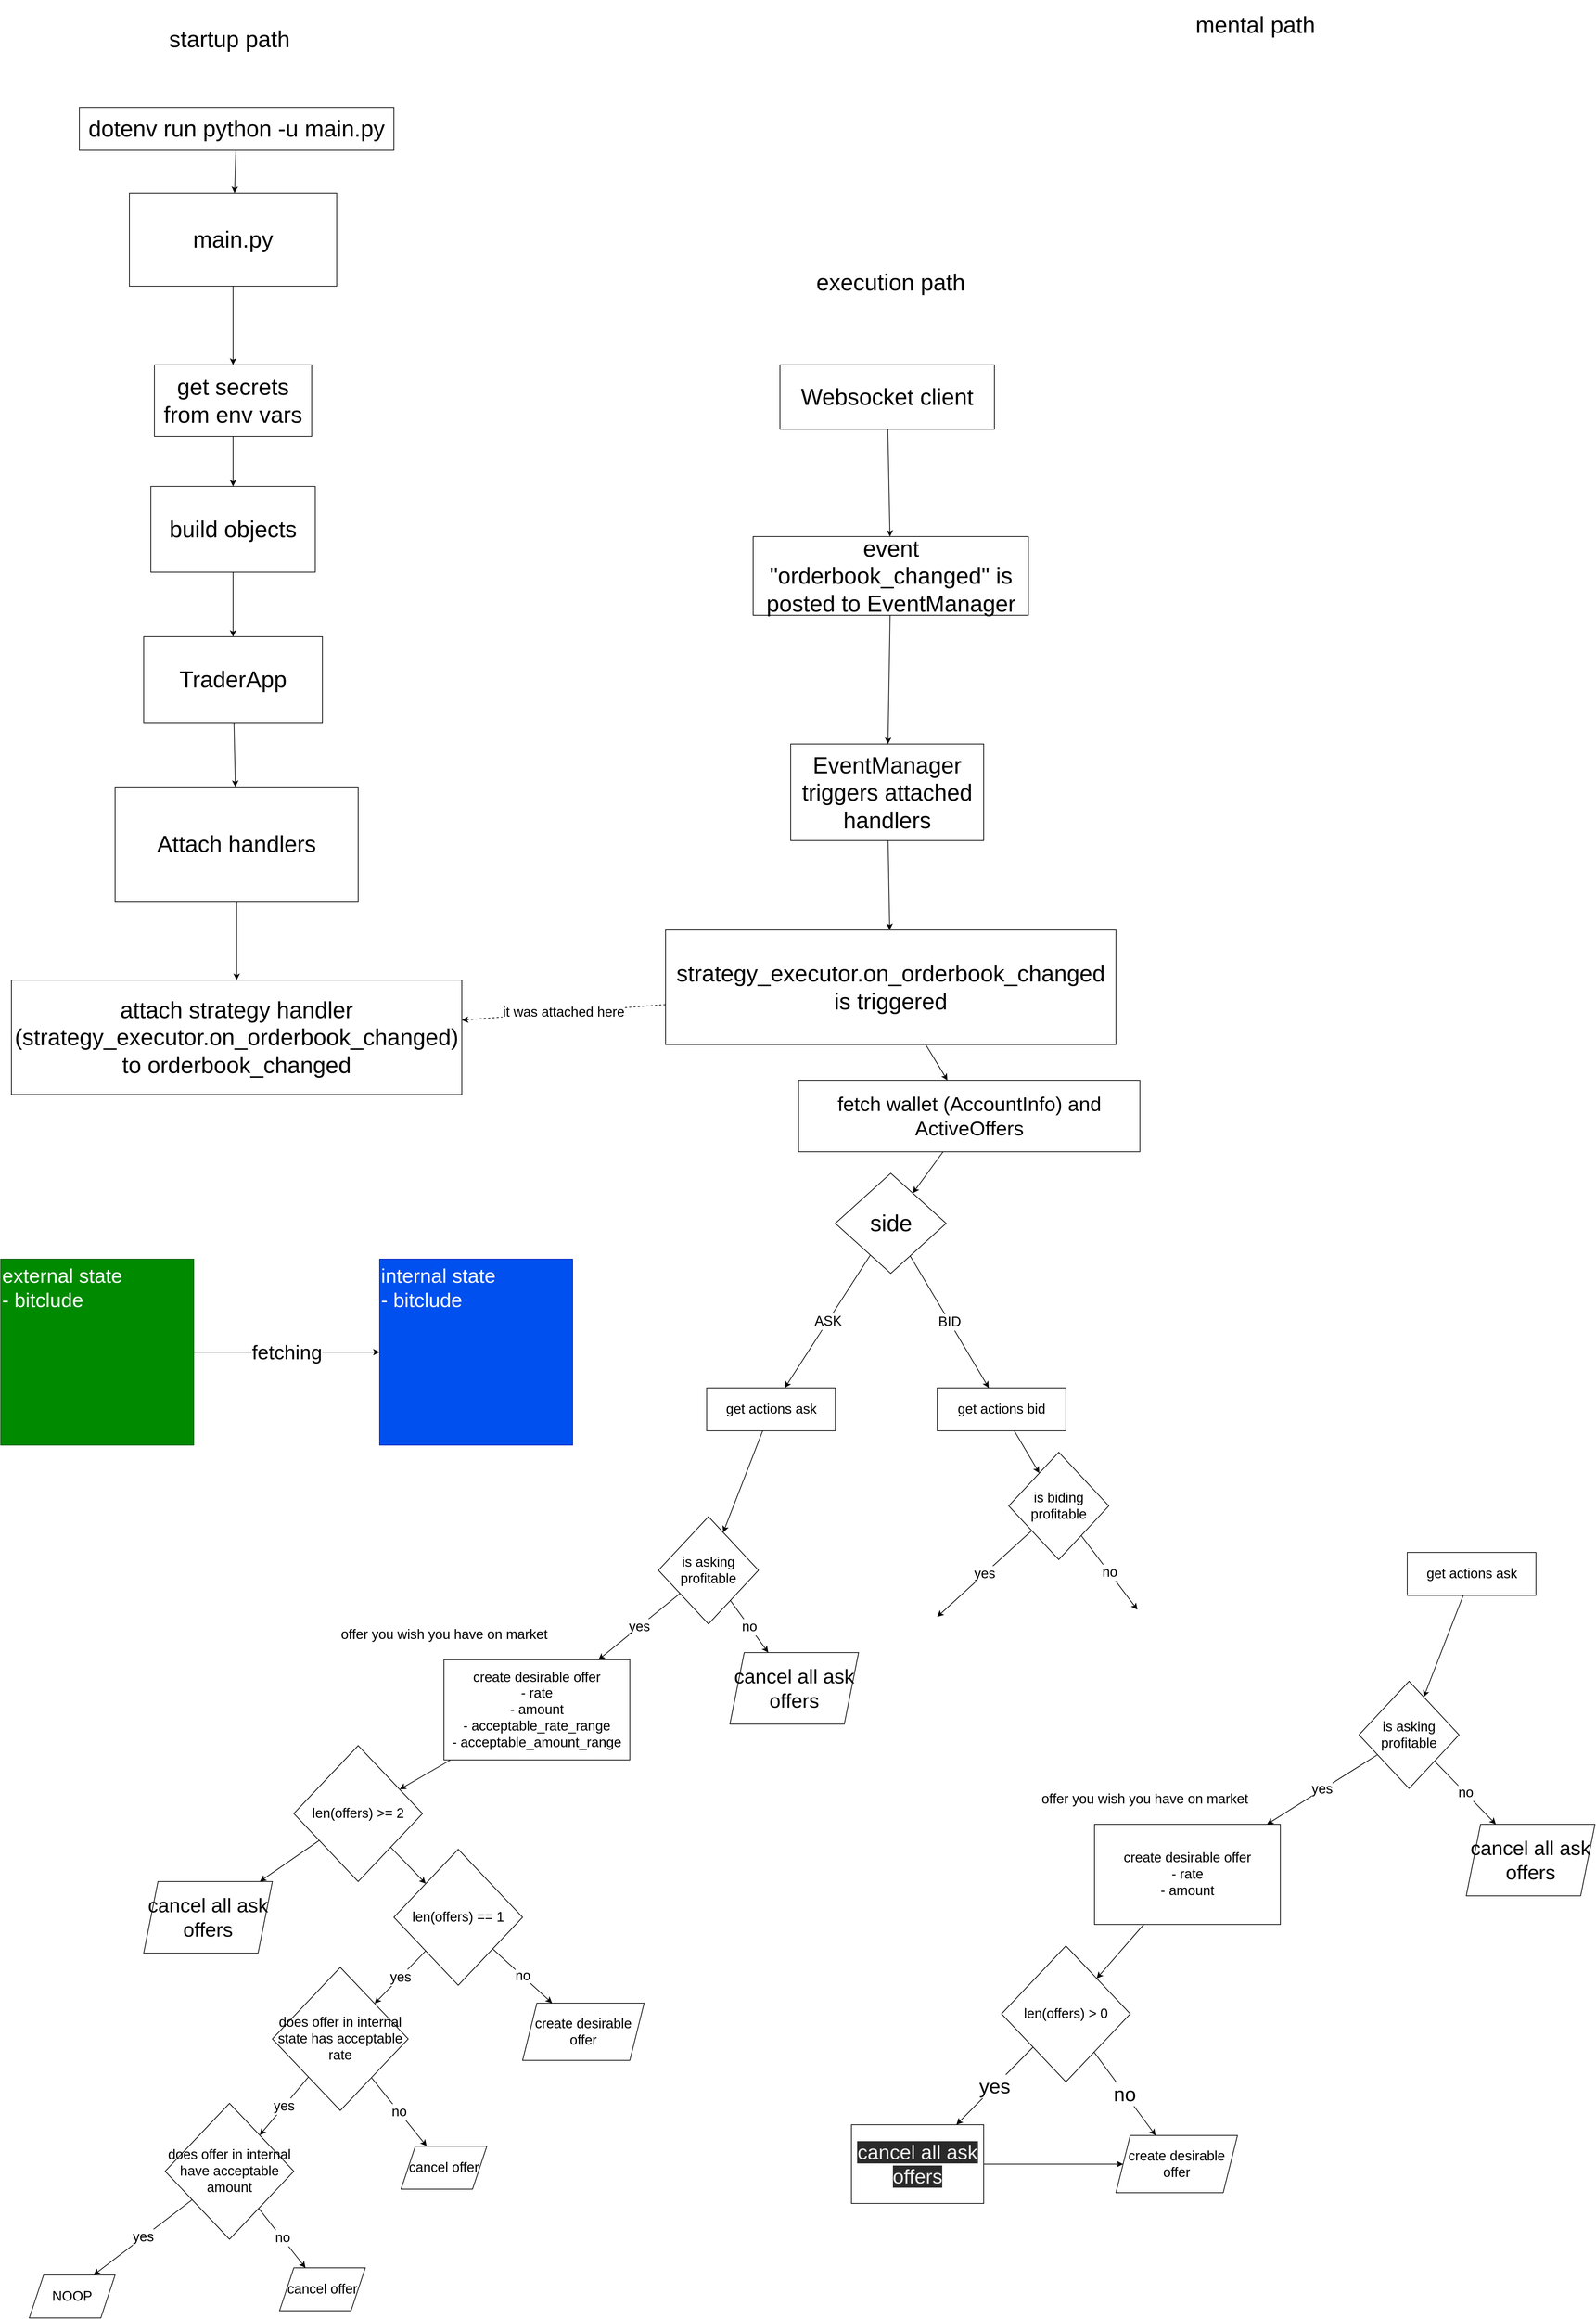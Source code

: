 <mxfile>
    <diagram id="_p4Ns6gV86TjCFkK0jQs" name="Page-1">
        <mxGraphModel dx="6058" dy="3192" grid="1" gridSize="10" guides="1" tooltips="1" connect="1" arrows="1" fold="1" page="1" pageScale="1" pageWidth="850" pageHeight="1100" math="0" shadow="0">
            <root>
                <mxCell id="0"/>
                <mxCell id="1" parent="0"/>
                <mxCell id="15" value="startup path" style="text;html=1;strokeColor=none;fillColor=none;align=center;verticalAlign=middle;whiteSpace=wrap;rounded=0;fontSize=32;" parent="1" vertex="1">
                    <mxGeometry x="-555" y="50" width="230" height="70" as="geometry"/>
                </mxCell>
                <mxCell id="23" style="edgeStyle=none;html=1;fontSize=32;" parent="1" source="16" target="17" edge="1">
                    <mxGeometry relative="1" as="geometry"/>
                </mxCell>
                <mxCell id="16" value="dotenv run python -u main.py" style="rounded=0;whiteSpace=wrap;html=1;fontSize=32;" parent="1" vertex="1">
                    <mxGeometry x="-650" y="180" width="440" height="60" as="geometry"/>
                </mxCell>
                <mxCell id="21" style="edgeStyle=none;html=1;fontSize=32;" parent="1" source="17" target="18" edge="1">
                    <mxGeometry relative="1" as="geometry"/>
                </mxCell>
                <mxCell id="17" value="main.py" style="rounded=0;whiteSpace=wrap;html=1;fontSize=32;" parent="1" vertex="1">
                    <mxGeometry x="-580" y="300" width="290" height="130" as="geometry"/>
                </mxCell>
                <mxCell id="22" style="edgeStyle=none;html=1;fontSize=32;" parent="1" source="18" target="19" edge="1">
                    <mxGeometry relative="1" as="geometry"/>
                </mxCell>
                <mxCell id="18" value="get secrets from env vars" style="rounded=0;whiteSpace=wrap;html=1;fontSize=32;" parent="1" vertex="1">
                    <mxGeometry x="-545" y="540" width="220" height="100" as="geometry"/>
                </mxCell>
                <mxCell id="20" style="edgeStyle=none;html=1;fontSize=32;" parent="1" source="19" target="24" edge="1">
                    <mxGeometry relative="1" as="geometry">
                        <mxPoint x="130" y="780" as="targetPoint"/>
                    </mxGeometry>
                </mxCell>
                <mxCell id="19" value="build objects" style="rounded=0;whiteSpace=wrap;html=1;fontSize=32;" parent="1" vertex="1">
                    <mxGeometry x="-550" y="710" width="230" height="120" as="geometry"/>
                </mxCell>
                <mxCell id="26" style="edgeStyle=none;html=1;fontSize=32;" parent="1" source="24" target="25" edge="1">
                    <mxGeometry relative="1" as="geometry"/>
                </mxCell>
                <mxCell id="24" value="TraderApp" style="rounded=0;whiteSpace=wrap;html=1;fontSize=32;" parent="1" vertex="1">
                    <mxGeometry x="-560" y="920" width="250" height="120" as="geometry"/>
                </mxCell>
                <mxCell id="28" value="" style="edgeStyle=none;html=1;fontSize=32;" parent="1" source="25" target="27" edge="1">
                    <mxGeometry relative="1" as="geometry"/>
                </mxCell>
                <mxCell id="25" value="Attach handlers" style="rounded=0;whiteSpace=wrap;html=1;fontSize=32;" parent="1" vertex="1">
                    <mxGeometry x="-600" y="1130" width="340" height="160" as="geometry"/>
                </mxCell>
                <mxCell id="27" value="attach strategy handler (strategy_executor.on_orderbook_changed) to orderbook_changed" style="whiteSpace=wrap;html=1;fontSize=32;rounded=0;" parent="1" vertex="1">
                    <mxGeometry x="-745" y="1400" width="630" height="160" as="geometry"/>
                </mxCell>
                <mxCell id="29" value="execution path" style="text;html=1;strokeColor=none;fillColor=none;align=center;verticalAlign=middle;whiteSpace=wrap;rounded=0;fontSize=32;" parent="1" vertex="1">
                    <mxGeometry x="370" y="390" width="230" height="70" as="geometry"/>
                </mxCell>
                <mxCell id="31" style="edgeStyle=none;html=1;fontSize=32;" parent="1" source="30" target="32" edge="1">
                    <mxGeometry relative="1" as="geometry">
                        <mxPoint x="480" y="410" as="targetPoint"/>
                    </mxGeometry>
                </mxCell>
                <mxCell id="30" value="Websocket client" style="rounded=0;whiteSpace=wrap;html=1;fontSize=32;" parent="1" vertex="1">
                    <mxGeometry x="330" y="540" width="300" height="90" as="geometry"/>
                </mxCell>
                <mxCell id="36" value="" style="edgeStyle=none;html=1;fontSize=32;" parent="1" source="32" target="35" edge="1">
                    <mxGeometry relative="1" as="geometry"/>
                </mxCell>
                <mxCell id="32" value="event &quot;orderbook_changed&quot; is posted to EventManager" style="rounded=0;whiteSpace=wrap;html=1;fontSize=32;" parent="1" vertex="1">
                    <mxGeometry x="292.5" y="780" width="385" height="110" as="geometry"/>
                </mxCell>
                <mxCell id="34" value="mental path" style="text;html=1;strokeColor=none;fillColor=none;align=center;verticalAlign=middle;whiteSpace=wrap;rounded=0;fontSize=32;" parent="1" vertex="1">
                    <mxGeometry x="880" y="30" width="230" height="70" as="geometry"/>
                </mxCell>
                <mxCell id="37" style="edgeStyle=none;html=1;fontSize=32;" parent="1" source="35" target="39" edge="1">
                    <mxGeometry relative="1" as="geometry">
                        <mxPoint x="480" y="980" as="targetPoint"/>
                    </mxGeometry>
                </mxCell>
                <mxCell id="35" value="EventManager triggers attached handlers" style="whiteSpace=wrap;html=1;fontSize=32;rounded=0;" parent="1" vertex="1">
                    <mxGeometry x="345" y="1070" width="270" height="135" as="geometry"/>
                </mxCell>
                <mxCell id="40" value="it was attached here" style="edgeStyle=none;html=1;fontSize=19;dashed=1;" parent="1" source="39" target="27" edge="1">
                    <mxGeometry relative="1" as="geometry"/>
                </mxCell>
                <mxCell id="99" style="edgeStyle=none;html=1;fontSize=28;" parent="1" source="39" target="98" edge="1">
                    <mxGeometry relative="1" as="geometry"/>
                </mxCell>
                <mxCell id="39" value="strategy_executor.on_orderbook_changed is triggered" style="whiteSpace=wrap;html=1;fontSize=32;rounded=0;" parent="1" vertex="1">
                    <mxGeometry x="170" y="1330" width="630" height="160" as="geometry"/>
                </mxCell>
                <mxCell id="43" value="ASK" style="edgeStyle=none;html=1;fontSize=19;" parent="1" source="41" target="45" edge="1">
                    <mxGeometry relative="1" as="geometry">
                        <mxPoint x="300.0" y="1950" as="targetPoint"/>
                    </mxGeometry>
                </mxCell>
                <mxCell id="44" value="BID" style="edgeStyle=none;html=1;fontSize=19;" parent="1" source="41" target="46" edge="1">
                    <mxGeometry relative="1" as="geometry">
                        <mxPoint x="680.0" y="1940" as="targetPoint"/>
                    </mxGeometry>
                </mxCell>
                <mxCell id="41" value="side" style="rhombus;whiteSpace=wrap;html=1;fontSize=32;rounded=0;" parent="1" vertex="1">
                    <mxGeometry x="407.5" y="1670" width="155" height="140" as="geometry"/>
                </mxCell>
                <mxCell id="49" style="edgeStyle=none;html=1;fontSize=19;" parent="1" source="45" target="48" edge="1">
                    <mxGeometry relative="1" as="geometry"/>
                </mxCell>
                <mxCell id="45" value="get actions ask" style="rounded=0;whiteSpace=wrap;html=1;fontSize=19;" parent="1" vertex="1">
                    <mxGeometry x="227.5" y="1970" width="180" height="60" as="geometry"/>
                </mxCell>
                <mxCell id="50" style="edgeStyle=none;html=1;fontSize=19;" parent="1" source="46" target="47" edge="1">
                    <mxGeometry relative="1" as="geometry"/>
                </mxCell>
                <mxCell id="46" value="get actions bid" style="rounded=0;whiteSpace=wrap;html=1;fontSize=19;" parent="1" vertex="1">
                    <mxGeometry x="550" y="1970" width="180" height="60" as="geometry"/>
                </mxCell>
                <mxCell id="53" value="yes" style="edgeStyle=none;html=1;fontSize=19;" parent="1" source="47" edge="1">
                    <mxGeometry relative="1" as="geometry">
                        <mxPoint x="550" y="2290" as="targetPoint"/>
                    </mxGeometry>
                </mxCell>
                <mxCell id="54" value="no" style="edgeStyle=none;html=1;fontSize=19;" parent="1" source="47" edge="1">
                    <mxGeometry relative="1" as="geometry">
                        <mxPoint x="830" y="2280" as="targetPoint"/>
                    </mxGeometry>
                </mxCell>
                <mxCell id="47" value="is biding profitable" style="rhombus;whiteSpace=wrap;html=1;fontSize=19;" parent="1" vertex="1">
                    <mxGeometry x="650" y="2060" width="140" height="150" as="geometry"/>
                </mxCell>
                <mxCell id="51" value="yes" style="edgeStyle=none;html=1;fontSize=19;" parent="1" source="48" target="74" edge="1">
                    <mxGeometry relative="1" as="geometry">
                        <mxPoint x="190" y="2360" as="targetPoint"/>
                    </mxGeometry>
                </mxCell>
                <mxCell id="52" value="no" style="edgeStyle=none;html=1;fontSize=19;" parent="1" source="48" target="97" edge="1">
                    <mxGeometry relative="1" as="geometry">
                        <mxPoint x="350" y="2380" as="targetPoint"/>
                    </mxGeometry>
                </mxCell>
                <mxCell id="48" value="is asking profitable" style="rhombus;whiteSpace=wrap;html=1;fontSize=19;" parent="1" vertex="1">
                    <mxGeometry x="160" y="2150" width="140" height="150" as="geometry"/>
                </mxCell>
                <mxCell id="62" value="yes" style="edgeStyle=none;html=1;fontSize=19;" parent="1" source="92" target="64" edge="1">
                    <mxGeometry relative="1" as="geometry">
                        <mxPoint x="-60" y="2670" as="targetPoint"/>
                        <mxPoint x="-163.907" y="2863.654" as="sourcePoint"/>
                    </mxGeometry>
                </mxCell>
                <mxCell id="63" value="no" style="edgeStyle=none;html=1;fontSize=19;" parent="1" source="92" target="96" edge="1">
                    <mxGeometry relative="1" as="geometry">
                        <mxPoint x="70" y="2990" as="targetPoint"/>
                        <mxPoint x="-78.795" y="2866.506" as="sourcePoint"/>
                    </mxGeometry>
                </mxCell>
                <mxCell id="65" value="yes" style="edgeStyle=none;html=1;fontSize=19;" parent="1" source="64" target="67" edge="1">
                    <mxGeometry relative="1" as="geometry">
                        <mxPoint x="-290" y="2930" as="targetPoint"/>
                    </mxGeometry>
                </mxCell>
                <mxCell id="66" value="no" style="edgeStyle=none;html=1;fontSize=19;" parent="1" source="64" target="88" edge="1">
                    <mxGeometry relative="1" as="geometry">
                        <mxPoint x="-190" y="3140" as="targetPoint"/>
                    </mxGeometry>
                </mxCell>
                <mxCell id="64" value="does offer in internal state has acceptable rate" style="rhombus;whiteSpace=wrap;html=1;fontSize=19;" parent="1" vertex="1">
                    <mxGeometry x="-380" y="2780" width="190" height="200" as="geometry"/>
                </mxCell>
                <mxCell id="68" value="yes" style="edgeStyle=none;html=1;fontSize=19;entryX=0.75;entryY=0;entryDx=0;entryDy=0;" parent="1" source="67" target="70" edge="1">
                    <mxGeometry relative="1" as="geometry">
                        <mxPoint x="-530" y="3170" as="targetPoint"/>
                    </mxGeometry>
                </mxCell>
                <mxCell id="69" value="no" style="edgeStyle=none;html=1;fontSize=19;" parent="1" source="67" target="72" edge="1">
                    <mxGeometry relative="1" as="geometry">
                        <mxPoint x="-357.422" y="3305.083" as="targetPoint"/>
                    </mxGeometry>
                </mxCell>
                <mxCell id="67" value="does offer in internal have acceptable amount" style="rhombus;whiteSpace=wrap;html=1;fontSize=19;" parent="1" vertex="1">
                    <mxGeometry x="-530" y="2970" width="180" height="190" as="geometry"/>
                </mxCell>
                <mxCell id="70" value="NOOP" style="shape=parallelogram;perimeter=parallelogramPerimeter;whiteSpace=wrap;html=1;fixedSize=1;fontSize=19;" parent="1" vertex="1">
                    <mxGeometry x="-720" y="3210" width="120" height="60" as="geometry"/>
                </mxCell>
                <mxCell id="72" value="cancel offer" style="shape=parallelogram;perimeter=parallelogramPerimeter;whiteSpace=wrap;html=1;fixedSize=1;fontSize=19;" parent="1" vertex="1">
                    <mxGeometry x="-370" y="3200" width="120" height="60" as="geometry"/>
                </mxCell>
                <mxCell id="95" style="edgeStyle=none;html=1;fontSize=28;" parent="1" source="74" target="84" edge="1">
                    <mxGeometry relative="1" as="geometry"/>
                </mxCell>
                <mxCell id="74" value="create desirable offer&lt;br&gt;- rate&lt;br&gt;- amount&lt;br&gt;- acceptable_rate_range&lt;br&gt;- acceptable_amount_range" style="rounded=0;whiteSpace=wrap;html=1;fontSize=19;" parent="1" vertex="1">
                    <mxGeometry x="-140" y="2350" width="260" height="140" as="geometry"/>
                </mxCell>
                <mxCell id="76" value="offer you wish you have on market" style="text;html=1;align=center;verticalAlign=middle;resizable=0;points=[];autosize=1;strokeColor=none;fillColor=none;fontSize=19;" parent="1" vertex="1">
                    <mxGeometry x="-290" y="2300" width="300" height="30" as="geometry"/>
                </mxCell>
                <mxCell id="82" value="fetching" style="edgeStyle=none;html=1;fontSize=28;" parent="1" source="80" target="81" edge="1">
                    <mxGeometry relative="1" as="geometry"/>
                </mxCell>
                <mxCell id="80" value="external state&lt;br&gt;- bitclude" style="rounded=0;whiteSpace=wrap;html=1;fontSize=28;fillColor=#008a00;fontColor=#ffffff;strokeColor=#005700;verticalAlign=top;align=left;" parent="1" vertex="1">
                    <mxGeometry x="-760" y="1790" width="270" height="260" as="geometry"/>
                </mxCell>
                <mxCell id="81" value="internal state&lt;br&gt;- bitclude" style="rounded=0;whiteSpace=wrap;html=1;fontSize=28;fillColor=#0050ef;fontColor=#ffffff;strokeColor=#001DBC;verticalAlign=top;align=left;" parent="1" vertex="1">
                    <mxGeometry x="-230" y="1790" width="270" height="260" as="geometry"/>
                </mxCell>
                <mxCell id="93" style="edgeStyle=none;html=1;fontSize=28;" parent="1" source="84" target="87" edge="1">
                    <mxGeometry relative="1" as="geometry"/>
                </mxCell>
                <mxCell id="94" style="edgeStyle=none;html=1;fontSize=28;" parent="1" source="84" target="92" edge="1">
                    <mxGeometry relative="1" as="geometry"/>
                </mxCell>
                <mxCell id="84" value="len(offers) &amp;gt;= 2" style="rhombus;whiteSpace=wrap;html=1;fontSize=19;" parent="1" vertex="1">
                    <mxGeometry x="-350" y="2470" width="180" height="190" as="geometry"/>
                </mxCell>
                <mxCell id="87" value="cancel all ask offers" style="shape=parallelogram;perimeter=parallelogramPerimeter;whiteSpace=wrap;html=1;fixedSize=1;fontSize=28;" parent="1" vertex="1">
                    <mxGeometry x="-560" y="2660" width="180" height="100" as="geometry"/>
                </mxCell>
                <mxCell id="88" value="cancel offer" style="shape=parallelogram;perimeter=parallelogramPerimeter;whiteSpace=wrap;html=1;fixedSize=1;fontSize=19;" parent="1" vertex="1">
                    <mxGeometry x="-200" y="3030" width="120" height="60" as="geometry"/>
                </mxCell>
                <mxCell id="92" value="len(offers) == 1" style="rhombus;whiteSpace=wrap;html=1;fontSize=19;" parent="1" vertex="1">
                    <mxGeometry x="-210" y="2615" width="180" height="190" as="geometry"/>
                </mxCell>
                <mxCell id="96" value="create desirable offer" style="shape=parallelogram;perimeter=parallelogramPerimeter;whiteSpace=wrap;html=1;fixedSize=1;fontSize=19;" parent="1" vertex="1">
                    <mxGeometry x="-30" y="2830" width="170" height="80" as="geometry"/>
                </mxCell>
                <mxCell id="97" value="cancel all ask offers" style="shape=parallelogram;perimeter=parallelogramPerimeter;whiteSpace=wrap;html=1;fixedSize=1;fontSize=28;" parent="1" vertex="1">
                    <mxGeometry x="260" y="2340" width="180" height="100" as="geometry"/>
                </mxCell>
                <mxCell id="100" style="edgeStyle=none;html=1;fontSize=28;" parent="1" source="98" target="41" edge="1">
                    <mxGeometry relative="1" as="geometry"/>
                </mxCell>
                <mxCell id="98" value="fetch wallet (AccountInfo) and ActiveOffers" style="rounded=0;whiteSpace=wrap;html=1;fontSize=28;" parent="1" vertex="1">
                    <mxGeometry x="356" y="1540" width="477.5" height="100" as="geometry"/>
                </mxCell>
                <mxCell id="101" style="edgeStyle=none;html=1;fontSize=19;" parent="1" source="102" target="105" edge="1">
                    <mxGeometry relative="1" as="geometry"/>
                </mxCell>
                <mxCell id="102" value="get actions ask" style="rounded=0;whiteSpace=wrap;html=1;fontSize=19;" parent="1" vertex="1">
                    <mxGeometry x="1207.5" y="2200" width="180" height="60" as="geometry"/>
                </mxCell>
                <mxCell id="103" value="yes" style="edgeStyle=none;html=1;fontSize=19;" parent="1" source="105" target="117" edge="1">
                    <mxGeometry relative="1" as="geometry">
                        <mxPoint x="1170" y="2590" as="targetPoint"/>
                    </mxGeometry>
                </mxCell>
                <mxCell id="104" value="no" style="edgeStyle=none;html=1;fontSize=19;" parent="1" source="105" target="126" edge="1">
                    <mxGeometry relative="1" as="geometry">
                        <mxPoint x="1330" y="2610" as="targetPoint"/>
                    </mxGeometry>
                </mxCell>
                <mxCell id="105" value="is asking profitable" style="rhombus;whiteSpace=wrap;html=1;fontSize=19;" parent="1" vertex="1">
                    <mxGeometry x="1140" y="2380" width="140" height="150" as="geometry"/>
                </mxCell>
                <mxCell id="116" style="edgeStyle=none;html=1;fontSize=28;" parent="1" source="117" target="121" edge="1">
                    <mxGeometry relative="1" as="geometry"/>
                </mxCell>
                <mxCell id="117" value="create desirable offer&lt;br&gt;- rate&lt;br&gt;- amount" style="rounded=0;whiteSpace=wrap;html=1;fontSize=19;" parent="1" vertex="1">
                    <mxGeometry x="770" y="2580" width="260" height="140" as="geometry"/>
                </mxCell>
                <mxCell id="118" value="offer you wish you have on market" style="text;html=1;align=center;verticalAlign=middle;resizable=0;points=[];autosize=1;strokeColor=none;fillColor=none;fontSize=19;" parent="1" vertex="1">
                    <mxGeometry x="690" y="2530" width="300" height="30" as="geometry"/>
                </mxCell>
                <mxCell id="119" value="yes" style="edgeStyle=none;html=1;fontSize=28;" parent="1" source="121" target="127" edge="1">
                    <mxGeometry relative="1" as="geometry">
                        <mxPoint x="583.571" y="2970" as="targetPoint"/>
                    </mxGeometry>
                </mxCell>
                <mxCell id="120" value="no" style="edgeStyle=none;html=1;fontSize=28;" parent="1" source="121" target="125" edge="1">
                    <mxGeometry relative="1" as="geometry">
                        <mxPoint x="857.438" y="2994.927" as="targetPoint"/>
                    </mxGeometry>
                </mxCell>
                <mxCell id="121" value="len(offers) &amp;gt; 0" style="rhombus;whiteSpace=wrap;html=1;fontSize=19;" parent="1" vertex="1">
                    <mxGeometry x="640" y="2750" width="180" height="190" as="geometry"/>
                </mxCell>
                <mxCell id="125" value="create desirable offer" style="shape=parallelogram;perimeter=parallelogramPerimeter;whiteSpace=wrap;html=1;fixedSize=1;fontSize=19;" parent="1" vertex="1">
                    <mxGeometry x="800" y="3015" width="170" height="80" as="geometry"/>
                </mxCell>
                <mxCell id="126" value="cancel all ask offers" style="shape=parallelogram;perimeter=parallelogramPerimeter;whiteSpace=wrap;html=1;fixedSize=1;fontSize=28;" parent="1" vertex="1">
                    <mxGeometry x="1290" y="2580" width="180" height="100" as="geometry"/>
                </mxCell>
                <mxCell id="128" style="edgeStyle=none;html=1;entryX=0;entryY=0.5;entryDx=0;entryDy=0;fontSize=28;" parent="1" source="127" target="125" edge="1">
                    <mxGeometry relative="1" as="geometry"/>
                </mxCell>
                <mxCell id="127" value="&lt;meta charset=&quot;utf-8&quot;&gt;&lt;span style=&quot;color: rgb(240, 240, 240); font-family: helvetica; font-size: 28px; font-style: normal; font-weight: 400; letter-spacing: normal; text-align: center; text-indent: 0px; text-transform: none; word-spacing: 0px; background-color: rgb(42, 42, 42); display: inline; float: none;&quot;&gt;cancel all ask offers&lt;/span&gt;" style="rounded=0;whiteSpace=wrap;html=1;fontSize=28;" parent="1" vertex="1">
                    <mxGeometry x="430" y="3000" width="185" height="110" as="geometry"/>
                </mxCell>
            </root>
        </mxGraphModel>
    </diagram>
</mxfile>